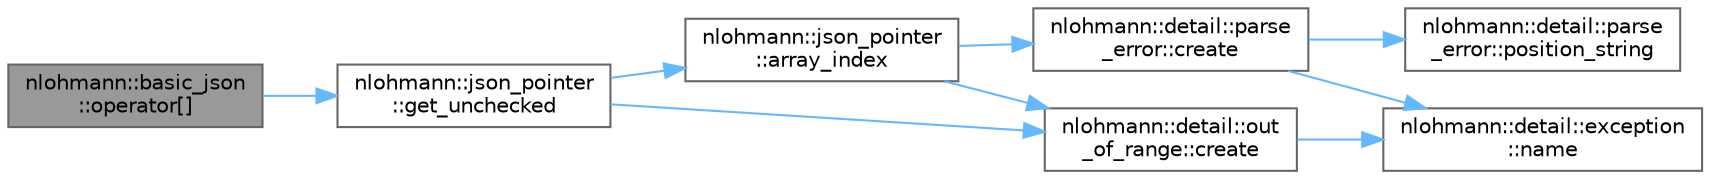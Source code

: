digraph "nlohmann::basic_json::operator[]"
{
 // LATEX_PDF_SIZE
  bgcolor="transparent";
  edge [fontname=Helvetica,fontsize=10,labelfontname=Helvetica,labelfontsize=10];
  node [fontname=Helvetica,fontsize=10,shape=box,height=0.2,width=0.4];
  rankdir="LR";
  Node1 [label="nlohmann::basic_json\l::operator[]",height=0.2,width=0.4,color="gray40", fillcolor="grey60", style="filled", fontcolor="black",tooltip="access specified element via JSON Pointer"];
  Node1 -> Node2 [color="steelblue1",style="solid"];
  Node2 [label="nlohmann::json_pointer\l::get_unchecked",height=0.2,width=0.4,color="grey40", fillcolor="white", style="filled",URL="$a01663.html#aef65869da8f68d30b30021f3efdc54f8",tooltip="return a reference to the pointed to value"];
  Node2 -> Node3 [color="steelblue1",style="solid"];
  Node3 [label="nlohmann::json_pointer\l::array_index",height=0.2,width=0.4,color="grey40", fillcolor="white", style="filled",URL="$a01663.html#ae28e4b79b9d4fac9e6dca29f47f946fa",tooltip=" "];
  Node3 -> Node4 [color="steelblue1",style="solid"];
  Node4 [label="nlohmann::detail::parse\l_error::create",height=0.2,width=0.4,color="grey40", fillcolor="white", style="filled",URL="$a01563.html#a137ea4d27de45d8a844fd13451d40f3d",tooltip="create a parse error exception"];
  Node4 -> Node5 [color="steelblue1",style="solid"];
  Node5 [label="nlohmann::detail::exception\l::name",height=0.2,width=0.4,color="grey40", fillcolor="white", style="filled",URL="$a01559.html#abf41a7e9178356314082284e6cfea278",tooltip=" "];
  Node4 -> Node6 [color="steelblue1",style="solid"];
  Node6 [label="nlohmann::detail::parse\l_error::position_string",height=0.2,width=0.4,color="grey40", fillcolor="white", style="filled",URL="$a01563.html#aefe74adeaa48781464ba2fd2ec63d221",tooltip=" "];
  Node3 -> Node7 [color="steelblue1",style="solid"];
  Node7 [label="nlohmann::detail::out\l_of_range::create",height=0.2,width=0.4,color="grey40", fillcolor="white", style="filled",URL="$a01575.html#a3f6d82a6f967c4728a1ec735a7867073",tooltip=" "];
  Node7 -> Node5 [color="steelblue1",style="solid"];
  Node2 -> Node7 [color="steelblue1",style="solid"];
}

